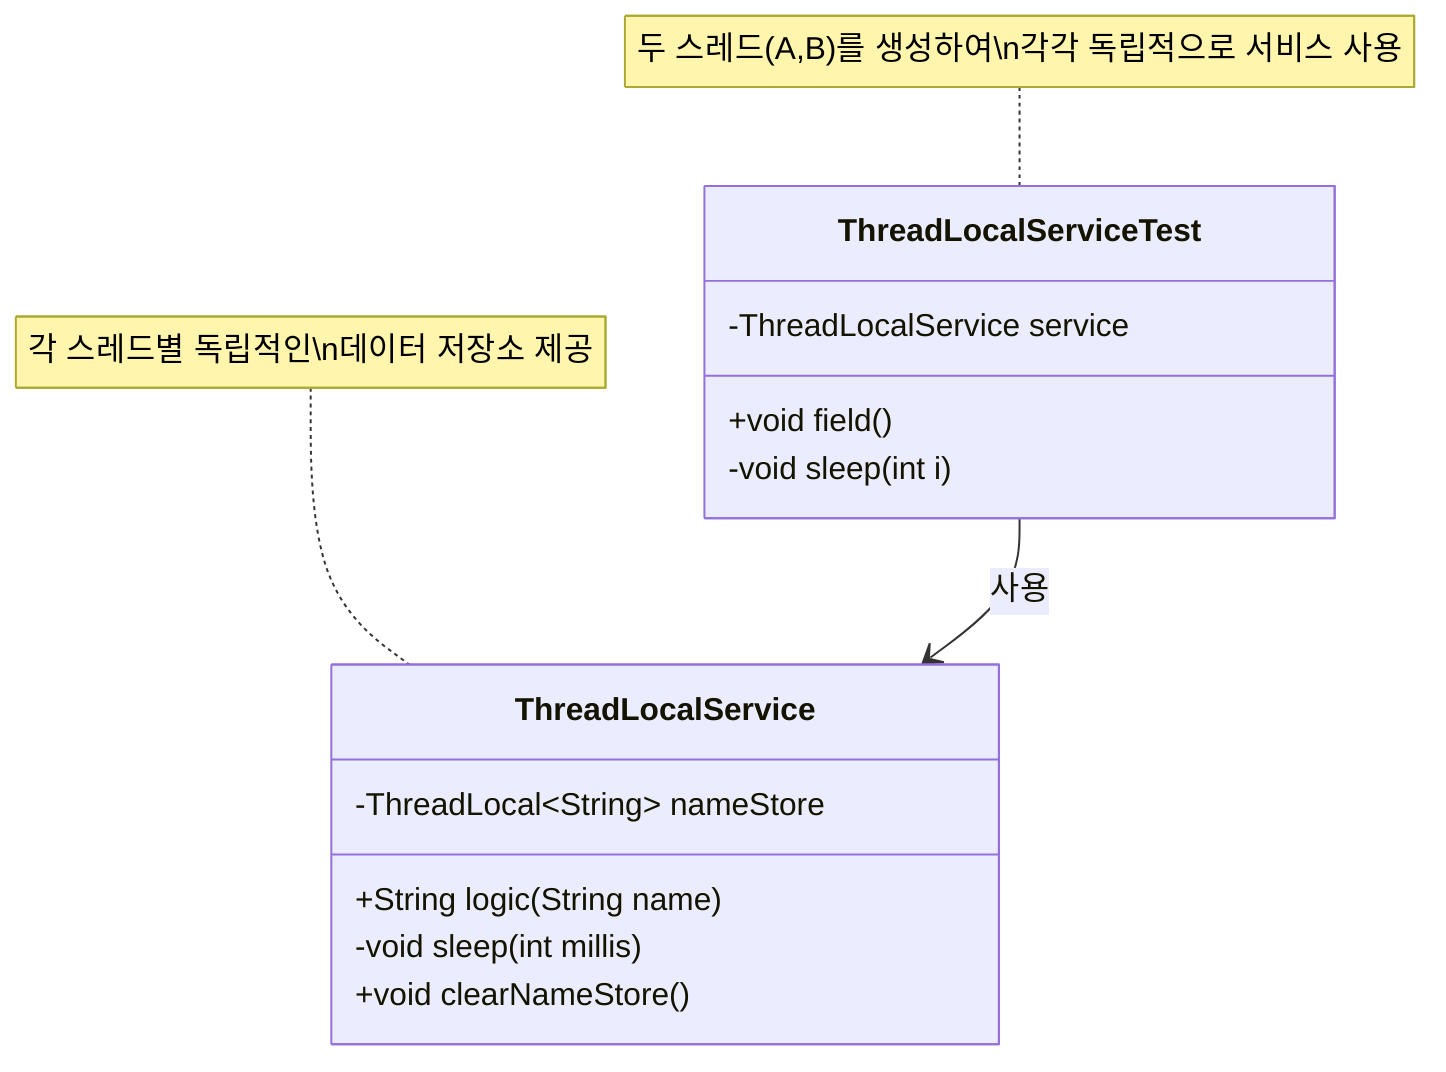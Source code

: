 classDiagram
    class ThreadLocalService {
        -ThreadLocal~String~ nameStore
        +String logic(String name)
        -void sleep(int millis)
        +void clearNameStore()
    }
    
    class ThreadLocalServiceTest {
        -ThreadLocalService service
        +void field()
        -void sleep(int i)
    }
    
    ThreadLocalServiceTest --> ThreadLocalService : 사용

    note for ThreadLocalService "각 스레드별 독립적인\n데이터 저장소 제공"
    note for ThreadLocalServiceTest "두 스레드(A,B)를 생성하여\n각각 독립적으로 서비스 사용"